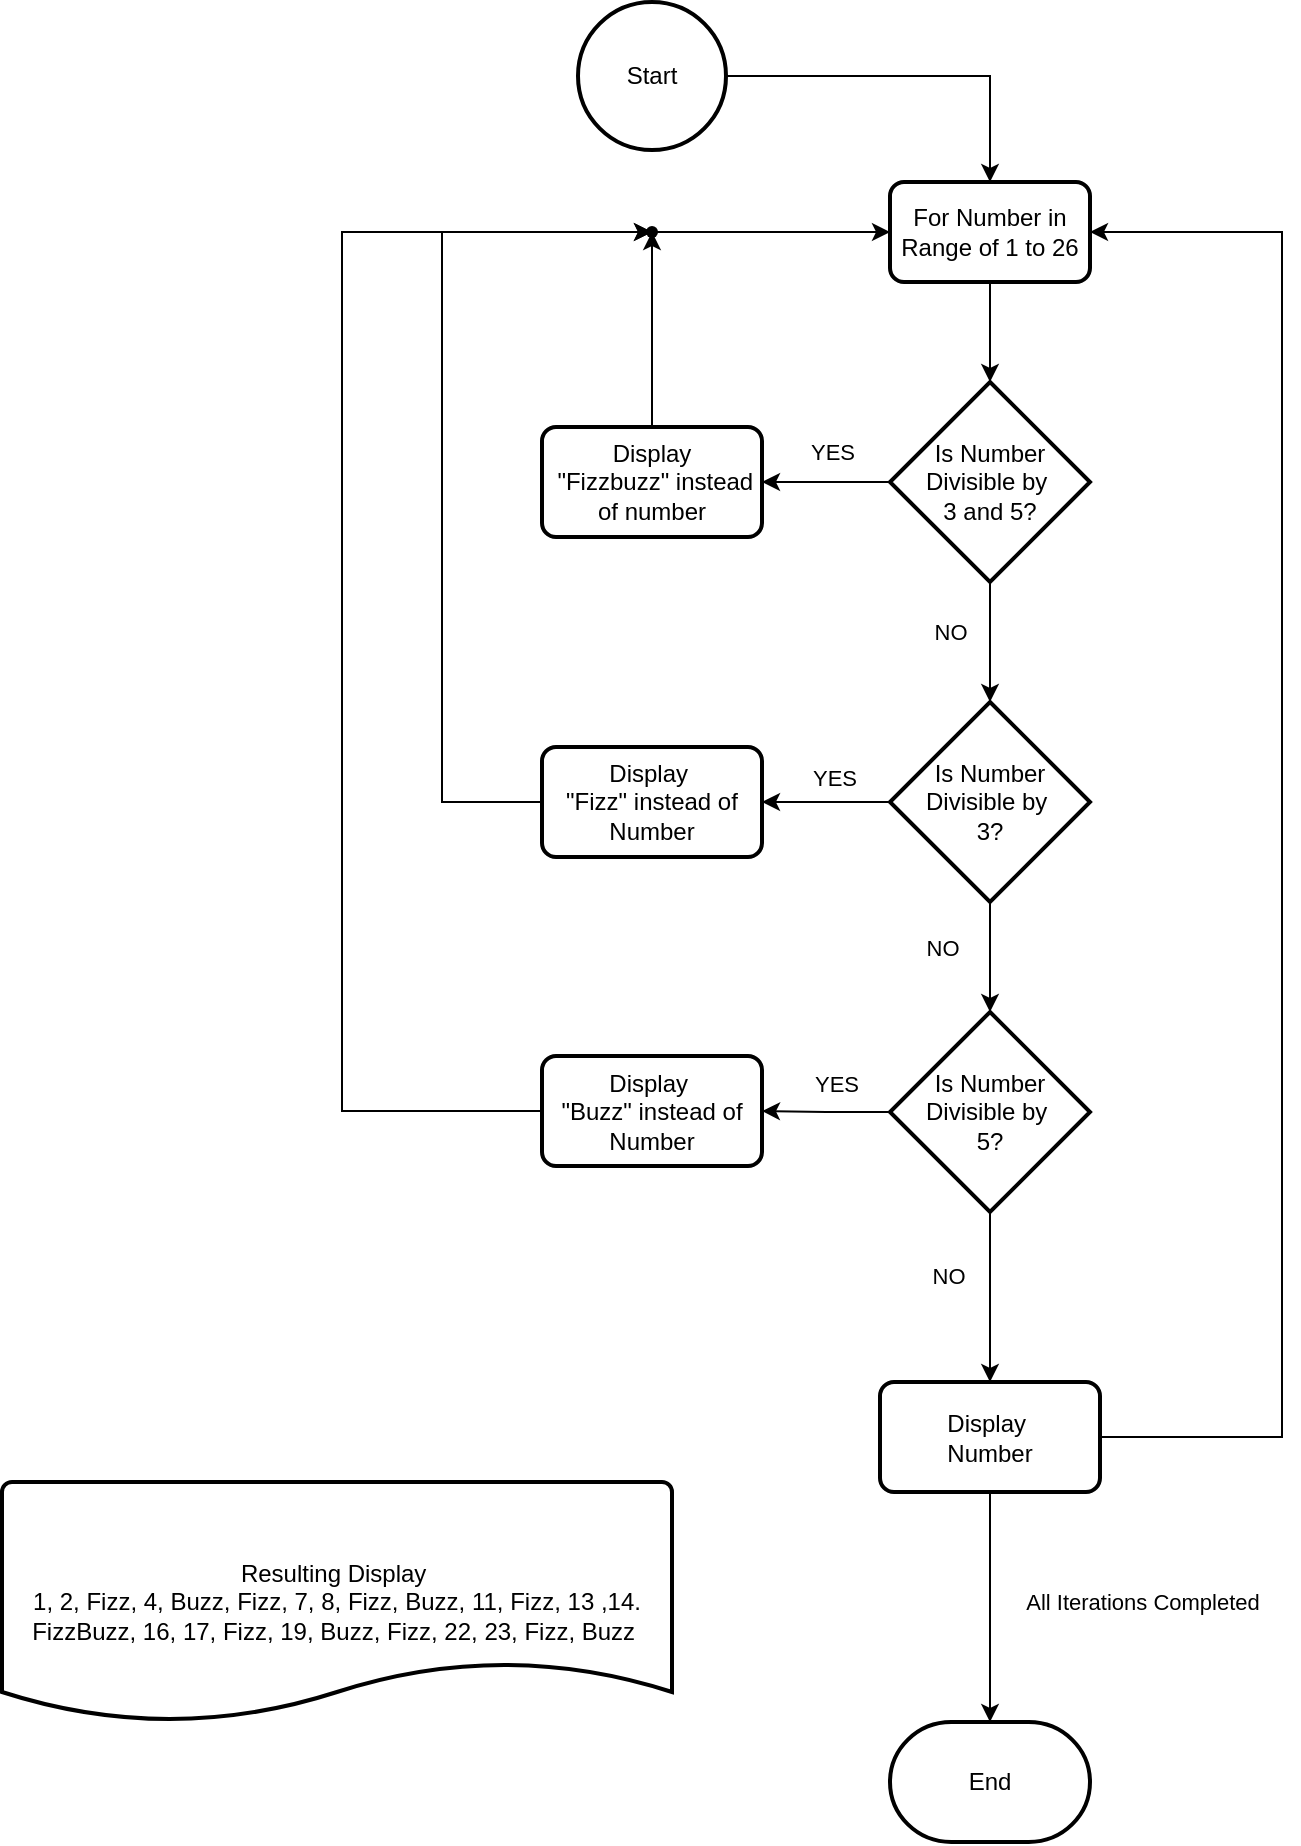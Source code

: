 <mxfile version="26.0.16">
  <diagram id="C5RBs43oDa-KdzZeNtuy" name="Page-1">
    <mxGraphModel dx="1869" dy="565" grid="1" gridSize="10" guides="1" tooltips="1" connect="1" arrows="1" fold="1" page="1" pageScale="1" pageWidth="827" pageHeight="1169" math="0" shadow="0">
      <root>
        <mxCell id="WIyWlLk6GJQsqaUBKTNV-0" />
        <mxCell id="WIyWlLk6GJQsqaUBKTNV-1" parent="WIyWlLk6GJQsqaUBKTNV-0" />
        <mxCell id="WJ1jjtZrP0LSbncoqHmh-13" style="edgeStyle=orthogonalEdgeStyle;rounded=0;orthogonalLoop=1;jettySize=auto;html=1;" edge="1" parent="WIyWlLk6GJQsqaUBKTNV-1" source="WJ1jjtZrP0LSbncoqHmh-1" target="WJ1jjtZrP0LSbncoqHmh-11">
          <mxGeometry relative="1" as="geometry" />
        </mxCell>
        <mxCell id="WJ1jjtZrP0LSbncoqHmh-1" value="Start" style="strokeWidth=2;html=1;shape=mxgraph.flowchart.start_2;whiteSpace=wrap;" vertex="1" parent="WIyWlLk6GJQsqaUBKTNV-1">
          <mxGeometry x="208" y="30" width="74" height="74" as="geometry" />
        </mxCell>
        <mxCell id="WJ1jjtZrP0LSbncoqHmh-8" style="edgeStyle=orthogonalEdgeStyle;rounded=0;orthogonalLoop=1;jettySize=auto;html=1;" edge="1" parent="WIyWlLk6GJQsqaUBKTNV-1" source="WJ1jjtZrP0LSbncoqHmh-5" target="WJ1jjtZrP0LSbncoqHmh-7">
          <mxGeometry relative="1" as="geometry" />
        </mxCell>
        <mxCell id="WJ1jjtZrP0LSbncoqHmh-16" value="YES" style="edgeLabel;html=1;align=center;verticalAlign=middle;resizable=0;points=[];" vertex="1" connectable="0" parent="WJ1jjtZrP0LSbncoqHmh-8">
          <mxGeometry x="-0.076" y="4" relative="1" as="geometry">
            <mxPoint y="-19" as="offset" />
          </mxGeometry>
        </mxCell>
        <mxCell id="WJ1jjtZrP0LSbncoqHmh-19" style="edgeStyle=orthogonalEdgeStyle;rounded=0;orthogonalLoop=1;jettySize=auto;html=1;" edge="1" parent="WIyWlLk6GJQsqaUBKTNV-1" source="WJ1jjtZrP0LSbncoqHmh-5" target="WJ1jjtZrP0LSbncoqHmh-18">
          <mxGeometry relative="1" as="geometry" />
        </mxCell>
        <mxCell id="WJ1jjtZrP0LSbncoqHmh-21" value="NO" style="edgeLabel;html=1;align=center;verticalAlign=middle;resizable=0;points=[];" vertex="1" connectable="0" parent="WJ1jjtZrP0LSbncoqHmh-19">
          <mxGeometry x="-0.187" relative="1" as="geometry">
            <mxPoint x="-20" as="offset" />
          </mxGeometry>
        </mxCell>
        <mxCell id="WJ1jjtZrP0LSbncoqHmh-5" value="Is Number Divisible by&amp;nbsp;&lt;div&gt;3 and 5?&lt;/div&gt;" style="strokeWidth=2;html=1;shape=mxgraph.flowchart.decision;whiteSpace=wrap;" vertex="1" parent="WIyWlLk6GJQsqaUBKTNV-1">
          <mxGeometry x="364" y="220" width="100" height="100" as="geometry" />
        </mxCell>
        <mxCell id="WJ1jjtZrP0LSbncoqHmh-34" style="edgeStyle=orthogonalEdgeStyle;rounded=0;orthogonalLoop=1;jettySize=auto;html=1;" edge="1" parent="WIyWlLk6GJQsqaUBKTNV-1" source="WJ1jjtZrP0LSbncoqHmh-7" target="WJ1jjtZrP0LSbncoqHmh-33">
          <mxGeometry relative="1" as="geometry" />
        </mxCell>
        <mxCell id="WJ1jjtZrP0LSbncoqHmh-7" value="Display&lt;br&gt;&lt;div&gt;&amp;nbsp;&quot;Fizzbuzz&quot; instead of number&lt;/div&gt;" style="rounded=1;whiteSpace=wrap;html=1;absoluteArcSize=1;arcSize=14;strokeWidth=2;" vertex="1" parent="WIyWlLk6GJQsqaUBKTNV-1">
          <mxGeometry x="190" y="242.5" width="110" height="55" as="geometry" />
        </mxCell>
        <mxCell id="WJ1jjtZrP0LSbncoqHmh-14" style="edgeStyle=orthogonalEdgeStyle;rounded=0;orthogonalLoop=1;jettySize=auto;html=1;" edge="1" parent="WIyWlLk6GJQsqaUBKTNV-1" source="WJ1jjtZrP0LSbncoqHmh-11" target="WJ1jjtZrP0LSbncoqHmh-5">
          <mxGeometry relative="1" as="geometry" />
        </mxCell>
        <mxCell id="WJ1jjtZrP0LSbncoqHmh-11" value="For Number in Range of 1 to 26" style="rounded=1;whiteSpace=wrap;html=1;absoluteArcSize=1;arcSize=14;strokeWidth=2;" vertex="1" parent="WIyWlLk6GJQsqaUBKTNV-1">
          <mxGeometry x="364" y="120" width="100" height="50" as="geometry" />
        </mxCell>
        <mxCell id="WJ1jjtZrP0LSbncoqHmh-22" style="edgeStyle=orthogonalEdgeStyle;rounded=0;orthogonalLoop=1;jettySize=auto;html=1;" edge="1" parent="WIyWlLk6GJQsqaUBKTNV-1" source="WJ1jjtZrP0LSbncoqHmh-18" target="WJ1jjtZrP0LSbncoqHmh-20">
          <mxGeometry relative="1" as="geometry" />
        </mxCell>
        <mxCell id="WJ1jjtZrP0LSbncoqHmh-23" value="YES" style="edgeLabel;html=1;align=center;verticalAlign=middle;resizable=0;points=[];" vertex="1" connectable="0" parent="WJ1jjtZrP0LSbncoqHmh-22">
          <mxGeometry x="-0.115" y="2" relative="1" as="geometry">
            <mxPoint y="-14" as="offset" />
          </mxGeometry>
        </mxCell>
        <mxCell id="WJ1jjtZrP0LSbncoqHmh-26" style="edgeStyle=orthogonalEdgeStyle;rounded=0;orthogonalLoop=1;jettySize=auto;html=1;" edge="1" parent="WIyWlLk6GJQsqaUBKTNV-1" source="WJ1jjtZrP0LSbncoqHmh-18" target="WJ1jjtZrP0LSbncoqHmh-25">
          <mxGeometry relative="1" as="geometry" />
        </mxCell>
        <mxCell id="WJ1jjtZrP0LSbncoqHmh-27" value="NO" style="edgeLabel;html=1;align=center;verticalAlign=middle;resizable=0;points=[];" vertex="1" connectable="0" parent="WJ1jjtZrP0LSbncoqHmh-26">
          <mxGeometry x="-0.171" y="-1" relative="1" as="geometry">
            <mxPoint x="-23" as="offset" />
          </mxGeometry>
        </mxCell>
        <mxCell id="WJ1jjtZrP0LSbncoqHmh-18" value="Is Number Divisible by&amp;nbsp;&lt;div&gt;3?&lt;/div&gt;" style="strokeWidth=2;html=1;shape=mxgraph.flowchart.decision;whiteSpace=wrap;" vertex="1" parent="WIyWlLk6GJQsqaUBKTNV-1">
          <mxGeometry x="364" y="380" width="100" height="100" as="geometry" />
        </mxCell>
        <mxCell id="WJ1jjtZrP0LSbncoqHmh-36" style="edgeStyle=orthogonalEdgeStyle;rounded=0;orthogonalLoop=1;jettySize=auto;html=1;" edge="1" parent="WIyWlLk6GJQsqaUBKTNV-1" source="WJ1jjtZrP0LSbncoqHmh-20" target="WJ1jjtZrP0LSbncoqHmh-33">
          <mxGeometry relative="1" as="geometry">
            <Array as="points">
              <mxPoint x="140" y="430" />
              <mxPoint x="140" y="145" />
            </Array>
          </mxGeometry>
        </mxCell>
        <mxCell id="WJ1jjtZrP0LSbncoqHmh-20" value="Display&amp;nbsp;&lt;div&gt;&quot;Fizz&quot; instead of Number&lt;/div&gt;" style="rounded=1;whiteSpace=wrap;html=1;absoluteArcSize=1;arcSize=14;strokeWidth=2;" vertex="1" parent="WIyWlLk6GJQsqaUBKTNV-1">
          <mxGeometry x="190" y="402.5" width="110" height="55" as="geometry" />
        </mxCell>
        <mxCell id="WJ1jjtZrP0LSbncoqHmh-30" style="edgeStyle=orthogonalEdgeStyle;rounded=0;orthogonalLoop=1;jettySize=auto;html=1;" edge="1" parent="WIyWlLk6GJQsqaUBKTNV-1" source="WJ1jjtZrP0LSbncoqHmh-25" target="WJ1jjtZrP0LSbncoqHmh-29">
          <mxGeometry relative="1" as="geometry" />
        </mxCell>
        <mxCell id="WJ1jjtZrP0LSbncoqHmh-31" value="YES" style="edgeLabel;html=1;align=center;verticalAlign=middle;resizable=0;points=[];" vertex="1" connectable="0" parent="WJ1jjtZrP0LSbncoqHmh-30">
          <mxGeometry x="-0.169" relative="1" as="geometry">
            <mxPoint y="-14" as="offset" />
          </mxGeometry>
        </mxCell>
        <mxCell id="WJ1jjtZrP0LSbncoqHmh-40" style="edgeStyle=orthogonalEdgeStyle;rounded=0;orthogonalLoop=1;jettySize=auto;html=1;" edge="1" parent="WIyWlLk6GJQsqaUBKTNV-1" source="WJ1jjtZrP0LSbncoqHmh-25" target="WJ1jjtZrP0LSbncoqHmh-39">
          <mxGeometry relative="1" as="geometry" />
        </mxCell>
        <mxCell id="WJ1jjtZrP0LSbncoqHmh-41" value="NO" style="edgeLabel;html=1;align=center;verticalAlign=middle;resizable=0;points=[];" vertex="1" connectable="0" parent="WJ1jjtZrP0LSbncoqHmh-40">
          <mxGeometry x="-0.252" y="1" relative="1" as="geometry">
            <mxPoint x="-22" as="offset" />
          </mxGeometry>
        </mxCell>
        <mxCell id="WJ1jjtZrP0LSbncoqHmh-25" value="Is Number Divisible by&amp;nbsp;&lt;div&gt;5?&lt;/div&gt;" style="strokeWidth=2;html=1;shape=mxgraph.flowchart.decision;whiteSpace=wrap;" vertex="1" parent="WIyWlLk6GJQsqaUBKTNV-1">
          <mxGeometry x="364" y="535" width="100" height="100" as="geometry" />
        </mxCell>
        <mxCell id="WJ1jjtZrP0LSbncoqHmh-37" style="edgeStyle=orthogonalEdgeStyle;rounded=0;orthogonalLoop=1;jettySize=auto;html=1;" edge="1" parent="WIyWlLk6GJQsqaUBKTNV-1" source="WJ1jjtZrP0LSbncoqHmh-29" target="WJ1jjtZrP0LSbncoqHmh-33">
          <mxGeometry relative="1" as="geometry">
            <Array as="points">
              <mxPoint x="90" y="585" />
              <mxPoint x="90" y="145" />
            </Array>
          </mxGeometry>
        </mxCell>
        <mxCell id="WJ1jjtZrP0LSbncoqHmh-29" value="Display&amp;nbsp;&lt;div&gt;&quot;Buzz&quot; instead of Number&lt;/div&gt;" style="rounded=1;whiteSpace=wrap;html=1;absoluteArcSize=1;arcSize=14;strokeWidth=2;" vertex="1" parent="WIyWlLk6GJQsqaUBKTNV-1">
          <mxGeometry x="190" y="557" width="110" height="55" as="geometry" />
        </mxCell>
        <mxCell id="WJ1jjtZrP0LSbncoqHmh-35" style="edgeStyle=orthogonalEdgeStyle;rounded=0;orthogonalLoop=1;jettySize=auto;html=1;" edge="1" parent="WIyWlLk6GJQsqaUBKTNV-1" source="WJ1jjtZrP0LSbncoqHmh-33" target="WJ1jjtZrP0LSbncoqHmh-11">
          <mxGeometry relative="1" as="geometry" />
        </mxCell>
        <mxCell id="WJ1jjtZrP0LSbncoqHmh-33" value="" style="shape=waypoint;sketch=0;fillStyle=solid;size=6;pointerEvents=1;points=[];fillColor=none;resizable=0;rotatable=0;perimeter=centerPerimeter;snapToPoint=1;" vertex="1" parent="WIyWlLk6GJQsqaUBKTNV-1">
          <mxGeometry x="235" y="135" width="20" height="20" as="geometry" />
        </mxCell>
        <mxCell id="WJ1jjtZrP0LSbncoqHmh-42" style="edgeStyle=orthogonalEdgeStyle;rounded=0;orthogonalLoop=1;jettySize=auto;html=1;" edge="1" parent="WIyWlLk6GJQsqaUBKTNV-1" source="WJ1jjtZrP0LSbncoqHmh-39" target="WJ1jjtZrP0LSbncoqHmh-11">
          <mxGeometry relative="1" as="geometry">
            <Array as="points">
              <mxPoint x="560" y="748" />
              <mxPoint x="560" y="145" />
            </Array>
          </mxGeometry>
        </mxCell>
        <mxCell id="WJ1jjtZrP0LSbncoqHmh-46" style="edgeStyle=orthogonalEdgeStyle;rounded=0;orthogonalLoop=1;jettySize=auto;html=1;" edge="1" parent="WIyWlLk6GJQsqaUBKTNV-1" source="WJ1jjtZrP0LSbncoqHmh-39" target="WJ1jjtZrP0LSbncoqHmh-43">
          <mxGeometry relative="1" as="geometry" />
        </mxCell>
        <mxCell id="WJ1jjtZrP0LSbncoqHmh-48" value="All Iterations Completed" style="edgeLabel;html=1;align=center;verticalAlign=middle;resizable=0;points=[];" vertex="1" connectable="0" parent="WJ1jjtZrP0LSbncoqHmh-46">
          <mxGeometry x="-0.294" y="2" relative="1" as="geometry">
            <mxPoint x="74" y="14" as="offset" />
          </mxGeometry>
        </mxCell>
        <mxCell id="WJ1jjtZrP0LSbncoqHmh-39" value="Display&amp;nbsp;&lt;div&gt;&lt;span style=&quot;background-color: transparent; color: light-dark(rgb(0, 0, 0), rgb(255, 255, 255));&quot;&gt;Number&lt;/span&gt;&lt;/div&gt;" style="rounded=1;whiteSpace=wrap;html=1;absoluteArcSize=1;arcSize=14;strokeWidth=2;" vertex="1" parent="WIyWlLk6GJQsqaUBKTNV-1">
          <mxGeometry x="359" y="720" width="110" height="55" as="geometry" />
        </mxCell>
        <mxCell id="WJ1jjtZrP0LSbncoqHmh-43" value="End" style="strokeWidth=2;html=1;shape=mxgraph.flowchart.terminator;whiteSpace=wrap;" vertex="1" parent="WIyWlLk6GJQsqaUBKTNV-1">
          <mxGeometry x="364" y="890" width="100" height="60" as="geometry" />
        </mxCell>
        <mxCell id="WJ1jjtZrP0LSbncoqHmh-47" value="Resulting Display&amp;nbsp;&lt;div&gt;&lt;div&gt;1,&amp;nbsp;&lt;span style=&quot;background-color: transparent; color: light-dark(rgb(0, 0, 0), rgb(255, 255, 255));&quot;&gt;2,&amp;nbsp;&lt;/span&gt;&lt;span style=&quot;background-color: transparent; color: light-dark(rgb(0, 0, 0), rgb(255, 255, 255));&quot;&gt;Fizz,&amp;nbsp;&lt;/span&gt;&lt;span style=&quot;background-color: transparent; color: light-dark(rgb(0, 0, 0), rgb(255, 255, 255));&quot;&gt;4,&amp;nbsp;&lt;/span&gt;&lt;span style=&quot;background-color: transparent; color: light-dark(rgb(0, 0, 0), rgb(255, 255, 255));&quot;&gt;Buzz,&amp;nbsp;&lt;/span&gt;&lt;span style=&quot;background-color: transparent; color: light-dark(rgb(0, 0, 0), rgb(255, 255, 255));&quot;&gt;Fizz,&amp;nbsp;&lt;/span&gt;&lt;span style=&quot;background-color: transparent; color: light-dark(rgb(0, 0, 0), rgb(255, 255, 255));&quot;&gt;7,&amp;nbsp;&lt;/span&gt;&lt;span style=&quot;background-color: transparent; color: light-dark(rgb(0, 0, 0), rgb(255, 255, 255));&quot;&gt;8,&amp;nbsp;&lt;/span&gt;&lt;span style=&quot;background-color: transparent; color: light-dark(rgb(0, 0, 0), rgb(255, 255, 255));&quot;&gt;Fizz,&amp;nbsp;&lt;/span&gt;&lt;span style=&quot;background-color: transparent; color: light-dark(rgb(0, 0, 0), rgb(255, 255, 255));&quot;&gt;Buzz,&amp;nbsp;&lt;/span&gt;&lt;span style=&quot;background-color: transparent;&quot;&gt;11,&amp;nbsp;&lt;/span&gt;&lt;span style=&quot;background-color: transparent; color: light-dark(rgb(0, 0, 0), rgb(255, 255, 255));&quot;&gt;Fizz,&amp;nbsp;&lt;/span&gt;&lt;span style=&quot;background-color: transparent; color: light-dark(rgb(0, 0, 0), rgb(255, 255, 255));&quot;&gt;13 ,&lt;/span&gt;&lt;span style=&quot;background-color: transparent; color: light-dark(rgb(0, 0, 0), rgb(255, 255, 255));&quot;&gt;14.&lt;/span&gt;&lt;/div&gt;&lt;div&gt;FizzBuzz,&amp;nbsp;&lt;span style=&quot;background-color: transparent;&quot;&gt;16,&amp;nbsp;&lt;/span&gt;&lt;span style=&quot;background-color: transparent; color: light-dark(rgb(0, 0, 0), rgb(255, 255, 255));&quot;&gt;17,&amp;nbsp;&lt;/span&gt;&lt;span style=&quot;background-color: transparent; color: light-dark(rgb(0, 0, 0), rgb(255, 255, 255));&quot;&gt;Fizz,&amp;nbsp;&lt;/span&gt;&lt;span style=&quot;background-color: transparent; color: light-dark(rgb(0, 0, 0), rgb(255, 255, 255));&quot;&gt;19,&amp;nbsp;&lt;/span&gt;&lt;span style=&quot;background-color: transparent; color: light-dark(rgb(0, 0, 0), rgb(255, 255, 255));&quot;&gt;Buzz,&amp;nbsp;&lt;/span&gt;&lt;span style=&quot;background-color: transparent; color: light-dark(rgb(0, 0, 0), rgb(255, 255, 255));&quot;&gt;Fizz,&amp;nbsp;&lt;/span&gt;&lt;span style=&quot;background-color: transparent; color: light-dark(rgb(0, 0, 0), rgb(255, 255, 255));&quot;&gt;22,&amp;nbsp;&lt;/span&gt;&lt;span style=&quot;background-color: transparent; color: light-dark(rgb(0, 0, 0), rgb(255, 255, 255));&quot;&gt;23,&amp;nbsp;&lt;/span&gt;&lt;span style=&quot;background-color: transparent; color: light-dark(rgb(0, 0, 0), rgb(255, 255, 255));&quot;&gt;Fizz,&amp;nbsp;&lt;/span&gt;&lt;span style=&quot;background-color: transparent; color: light-dark(rgb(0, 0, 0), rgb(255, 255, 255));&quot;&gt;Buzz&lt;/span&gt;&lt;span style=&quot;background-color: transparent; color: light-dark(rgb(0, 0, 0), rgb(255, 255, 255));&quot;&gt;&amp;nbsp;&lt;/span&gt;&lt;/div&gt;&lt;/div&gt;" style="strokeWidth=2;html=1;shape=mxgraph.flowchart.document2;whiteSpace=wrap;size=0.25;" vertex="1" parent="WIyWlLk6GJQsqaUBKTNV-1">
          <mxGeometry x="-80" y="770" width="335" height="120" as="geometry" />
        </mxCell>
      </root>
    </mxGraphModel>
  </diagram>
</mxfile>
